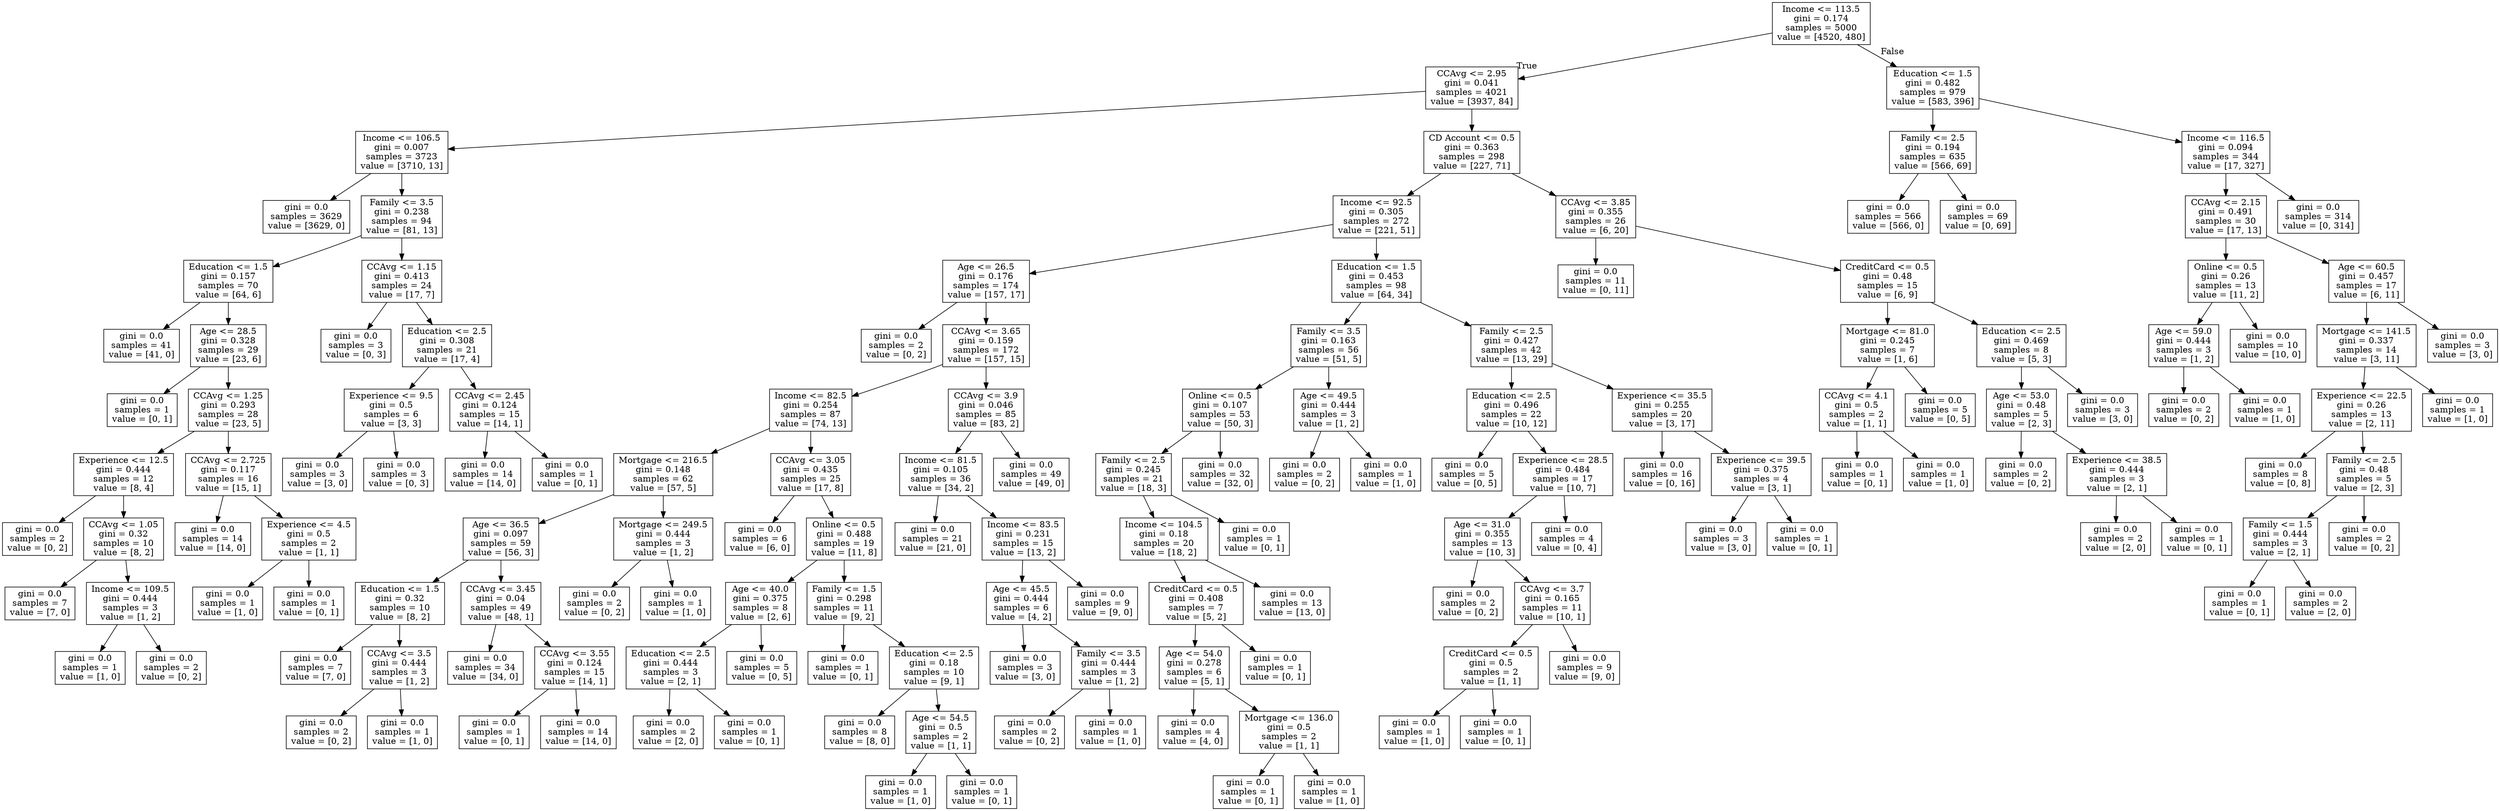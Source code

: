 digraph Tree {
node [shape=box] ;
0 [label="Income <= 113.5\ngini = 0.174\nsamples = 5000\nvalue = [4520, 480]"] ;
1 [label="CCAvg <= 2.95\ngini = 0.041\nsamples = 4021\nvalue = [3937, 84]"] ;
0 -> 1 [labeldistance=2.5, labelangle=45, headlabel="True"] ;
2 [label="Income <= 106.5\ngini = 0.007\nsamples = 3723\nvalue = [3710, 13]"] ;
1 -> 2 ;
3 [label="gini = 0.0\nsamples = 3629\nvalue = [3629, 0]"] ;
2 -> 3 ;
4 [label="Family <= 3.5\ngini = 0.238\nsamples = 94\nvalue = [81, 13]"] ;
2 -> 4 ;
5 [label="Education <= 1.5\ngini = 0.157\nsamples = 70\nvalue = [64, 6]"] ;
4 -> 5 ;
6 [label="gini = 0.0\nsamples = 41\nvalue = [41, 0]"] ;
5 -> 6 ;
7 [label="Age <= 28.5\ngini = 0.328\nsamples = 29\nvalue = [23, 6]"] ;
5 -> 7 ;
8 [label="gini = 0.0\nsamples = 1\nvalue = [0, 1]"] ;
7 -> 8 ;
9 [label="CCAvg <= 1.25\ngini = 0.293\nsamples = 28\nvalue = [23, 5]"] ;
7 -> 9 ;
10 [label="Experience <= 12.5\ngini = 0.444\nsamples = 12\nvalue = [8, 4]"] ;
9 -> 10 ;
11 [label="gini = 0.0\nsamples = 2\nvalue = [0, 2]"] ;
10 -> 11 ;
12 [label="CCAvg <= 1.05\ngini = 0.32\nsamples = 10\nvalue = [8, 2]"] ;
10 -> 12 ;
13 [label="gini = 0.0\nsamples = 7\nvalue = [7, 0]"] ;
12 -> 13 ;
14 [label="Income <= 109.5\ngini = 0.444\nsamples = 3\nvalue = [1, 2]"] ;
12 -> 14 ;
15 [label="gini = 0.0\nsamples = 1\nvalue = [1, 0]"] ;
14 -> 15 ;
16 [label="gini = 0.0\nsamples = 2\nvalue = [0, 2]"] ;
14 -> 16 ;
17 [label="CCAvg <= 2.725\ngini = 0.117\nsamples = 16\nvalue = [15, 1]"] ;
9 -> 17 ;
18 [label="gini = 0.0\nsamples = 14\nvalue = [14, 0]"] ;
17 -> 18 ;
19 [label="Experience <= 4.5\ngini = 0.5\nsamples = 2\nvalue = [1, 1]"] ;
17 -> 19 ;
20 [label="gini = 0.0\nsamples = 1\nvalue = [1, 0]"] ;
19 -> 20 ;
21 [label="gini = 0.0\nsamples = 1\nvalue = [0, 1]"] ;
19 -> 21 ;
22 [label="CCAvg <= 1.15\ngini = 0.413\nsamples = 24\nvalue = [17, 7]"] ;
4 -> 22 ;
23 [label="gini = 0.0\nsamples = 3\nvalue = [0, 3]"] ;
22 -> 23 ;
24 [label="Education <= 2.5\ngini = 0.308\nsamples = 21\nvalue = [17, 4]"] ;
22 -> 24 ;
25 [label="Experience <= 9.5\ngini = 0.5\nsamples = 6\nvalue = [3, 3]"] ;
24 -> 25 ;
26 [label="gini = 0.0\nsamples = 3\nvalue = [3, 0]"] ;
25 -> 26 ;
27 [label="gini = 0.0\nsamples = 3\nvalue = [0, 3]"] ;
25 -> 27 ;
28 [label="CCAvg <= 2.45\ngini = 0.124\nsamples = 15\nvalue = [14, 1]"] ;
24 -> 28 ;
29 [label="gini = 0.0\nsamples = 14\nvalue = [14, 0]"] ;
28 -> 29 ;
30 [label="gini = 0.0\nsamples = 1\nvalue = [0, 1]"] ;
28 -> 30 ;
31 [label="CD Account <= 0.5\ngini = 0.363\nsamples = 298\nvalue = [227, 71]"] ;
1 -> 31 ;
32 [label="Income <= 92.5\ngini = 0.305\nsamples = 272\nvalue = [221, 51]"] ;
31 -> 32 ;
33 [label="Age <= 26.5\ngini = 0.176\nsamples = 174\nvalue = [157, 17]"] ;
32 -> 33 ;
34 [label="gini = 0.0\nsamples = 2\nvalue = [0, 2]"] ;
33 -> 34 ;
35 [label="CCAvg <= 3.65\ngini = 0.159\nsamples = 172\nvalue = [157, 15]"] ;
33 -> 35 ;
36 [label="Income <= 82.5\ngini = 0.254\nsamples = 87\nvalue = [74, 13]"] ;
35 -> 36 ;
37 [label="Mortgage <= 216.5\ngini = 0.148\nsamples = 62\nvalue = [57, 5]"] ;
36 -> 37 ;
38 [label="Age <= 36.5\ngini = 0.097\nsamples = 59\nvalue = [56, 3]"] ;
37 -> 38 ;
39 [label="Education <= 1.5\ngini = 0.32\nsamples = 10\nvalue = [8, 2]"] ;
38 -> 39 ;
40 [label="gini = 0.0\nsamples = 7\nvalue = [7, 0]"] ;
39 -> 40 ;
41 [label="CCAvg <= 3.5\ngini = 0.444\nsamples = 3\nvalue = [1, 2]"] ;
39 -> 41 ;
42 [label="gini = 0.0\nsamples = 2\nvalue = [0, 2]"] ;
41 -> 42 ;
43 [label="gini = 0.0\nsamples = 1\nvalue = [1, 0]"] ;
41 -> 43 ;
44 [label="CCAvg <= 3.45\ngini = 0.04\nsamples = 49\nvalue = [48, 1]"] ;
38 -> 44 ;
45 [label="gini = 0.0\nsamples = 34\nvalue = [34, 0]"] ;
44 -> 45 ;
46 [label="CCAvg <= 3.55\ngini = 0.124\nsamples = 15\nvalue = [14, 1]"] ;
44 -> 46 ;
47 [label="gini = 0.0\nsamples = 1\nvalue = [0, 1]"] ;
46 -> 47 ;
48 [label="gini = 0.0\nsamples = 14\nvalue = [14, 0]"] ;
46 -> 48 ;
49 [label="Mortgage <= 249.5\ngini = 0.444\nsamples = 3\nvalue = [1, 2]"] ;
37 -> 49 ;
50 [label="gini = 0.0\nsamples = 2\nvalue = [0, 2]"] ;
49 -> 50 ;
51 [label="gini = 0.0\nsamples = 1\nvalue = [1, 0]"] ;
49 -> 51 ;
52 [label="CCAvg <= 3.05\ngini = 0.435\nsamples = 25\nvalue = [17, 8]"] ;
36 -> 52 ;
53 [label="gini = 0.0\nsamples = 6\nvalue = [6, 0]"] ;
52 -> 53 ;
54 [label="Online <= 0.5\ngini = 0.488\nsamples = 19\nvalue = [11, 8]"] ;
52 -> 54 ;
55 [label="Age <= 40.0\ngini = 0.375\nsamples = 8\nvalue = [2, 6]"] ;
54 -> 55 ;
56 [label="Education <= 2.5\ngini = 0.444\nsamples = 3\nvalue = [2, 1]"] ;
55 -> 56 ;
57 [label="gini = 0.0\nsamples = 2\nvalue = [2, 0]"] ;
56 -> 57 ;
58 [label="gini = 0.0\nsamples = 1\nvalue = [0, 1]"] ;
56 -> 58 ;
59 [label="gini = 0.0\nsamples = 5\nvalue = [0, 5]"] ;
55 -> 59 ;
60 [label="Family <= 1.5\ngini = 0.298\nsamples = 11\nvalue = [9, 2]"] ;
54 -> 60 ;
61 [label="gini = 0.0\nsamples = 1\nvalue = [0, 1]"] ;
60 -> 61 ;
62 [label="Education <= 2.5\ngini = 0.18\nsamples = 10\nvalue = [9, 1]"] ;
60 -> 62 ;
63 [label="gini = 0.0\nsamples = 8\nvalue = [8, 0]"] ;
62 -> 63 ;
64 [label="Age <= 54.5\ngini = 0.5\nsamples = 2\nvalue = [1, 1]"] ;
62 -> 64 ;
65 [label="gini = 0.0\nsamples = 1\nvalue = [1, 0]"] ;
64 -> 65 ;
66 [label="gini = 0.0\nsamples = 1\nvalue = [0, 1]"] ;
64 -> 66 ;
67 [label="CCAvg <= 3.9\ngini = 0.046\nsamples = 85\nvalue = [83, 2]"] ;
35 -> 67 ;
68 [label="Income <= 81.5\ngini = 0.105\nsamples = 36\nvalue = [34, 2]"] ;
67 -> 68 ;
69 [label="gini = 0.0\nsamples = 21\nvalue = [21, 0]"] ;
68 -> 69 ;
70 [label="Income <= 83.5\ngini = 0.231\nsamples = 15\nvalue = [13, 2]"] ;
68 -> 70 ;
71 [label="Age <= 45.5\ngini = 0.444\nsamples = 6\nvalue = [4, 2]"] ;
70 -> 71 ;
72 [label="gini = 0.0\nsamples = 3\nvalue = [3, 0]"] ;
71 -> 72 ;
73 [label="Family <= 3.5\ngini = 0.444\nsamples = 3\nvalue = [1, 2]"] ;
71 -> 73 ;
74 [label="gini = 0.0\nsamples = 2\nvalue = [0, 2]"] ;
73 -> 74 ;
75 [label="gini = 0.0\nsamples = 1\nvalue = [1, 0]"] ;
73 -> 75 ;
76 [label="gini = 0.0\nsamples = 9\nvalue = [9, 0]"] ;
70 -> 76 ;
77 [label="gini = 0.0\nsamples = 49\nvalue = [49, 0]"] ;
67 -> 77 ;
78 [label="Education <= 1.5\ngini = 0.453\nsamples = 98\nvalue = [64, 34]"] ;
32 -> 78 ;
79 [label="Family <= 3.5\ngini = 0.163\nsamples = 56\nvalue = [51, 5]"] ;
78 -> 79 ;
80 [label="Online <= 0.5\ngini = 0.107\nsamples = 53\nvalue = [50, 3]"] ;
79 -> 80 ;
81 [label="Family <= 2.5\ngini = 0.245\nsamples = 21\nvalue = [18, 3]"] ;
80 -> 81 ;
82 [label="Income <= 104.5\ngini = 0.18\nsamples = 20\nvalue = [18, 2]"] ;
81 -> 82 ;
83 [label="CreditCard <= 0.5\ngini = 0.408\nsamples = 7\nvalue = [5, 2]"] ;
82 -> 83 ;
84 [label="Age <= 54.0\ngini = 0.278\nsamples = 6\nvalue = [5, 1]"] ;
83 -> 84 ;
85 [label="gini = 0.0\nsamples = 4\nvalue = [4, 0]"] ;
84 -> 85 ;
86 [label="Mortgage <= 136.0\ngini = 0.5\nsamples = 2\nvalue = [1, 1]"] ;
84 -> 86 ;
87 [label="gini = 0.0\nsamples = 1\nvalue = [0, 1]"] ;
86 -> 87 ;
88 [label="gini = 0.0\nsamples = 1\nvalue = [1, 0]"] ;
86 -> 88 ;
89 [label="gini = 0.0\nsamples = 1\nvalue = [0, 1]"] ;
83 -> 89 ;
90 [label="gini = 0.0\nsamples = 13\nvalue = [13, 0]"] ;
82 -> 90 ;
91 [label="gini = 0.0\nsamples = 1\nvalue = [0, 1]"] ;
81 -> 91 ;
92 [label="gini = 0.0\nsamples = 32\nvalue = [32, 0]"] ;
80 -> 92 ;
93 [label="Age <= 49.5\ngini = 0.444\nsamples = 3\nvalue = [1, 2]"] ;
79 -> 93 ;
94 [label="gini = 0.0\nsamples = 2\nvalue = [0, 2]"] ;
93 -> 94 ;
95 [label="gini = 0.0\nsamples = 1\nvalue = [1, 0]"] ;
93 -> 95 ;
96 [label="Family <= 2.5\ngini = 0.427\nsamples = 42\nvalue = [13, 29]"] ;
78 -> 96 ;
97 [label="Education <= 2.5\ngini = 0.496\nsamples = 22\nvalue = [10, 12]"] ;
96 -> 97 ;
98 [label="gini = 0.0\nsamples = 5\nvalue = [0, 5]"] ;
97 -> 98 ;
99 [label="Experience <= 28.5\ngini = 0.484\nsamples = 17\nvalue = [10, 7]"] ;
97 -> 99 ;
100 [label="Age <= 31.0\ngini = 0.355\nsamples = 13\nvalue = [10, 3]"] ;
99 -> 100 ;
101 [label="gini = 0.0\nsamples = 2\nvalue = [0, 2]"] ;
100 -> 101 ;
102 [label="CCAvg <= 3.7\ngini = 0.165\nsamples = 11\nvalue = [10, 1]"] ;
100 -> 102 ;
103 [label="CreditCard <= 0.5\ngini = 0.5\nsamples = 2\nvalue = [1, 1]"] ;
102 -> 103 ;
104 [label="gini = 0.0\nsamples = 1\nvalue = [1, 0]"] ;
103 -> 104 ;
105 [label="gini = 0.0\nsamples = 1\nvalue = [0, 1]"] ;
103 -> 105 ;
106 [label="gini = 0.0\nsamples = 9\nvalue = [9, 0]"] ;
102 -> 106 ;
107 [label="gini = 0.0\nsamples = 4\nvalue = [0, 4]"] ;
99 -> 107 ;
108 [label="Experience <= 35.5\ngini = 0.255\nsamples = 20\nvalue = [3, 17]"] ;
96 -> 108 ;
109 [label="gini = 0.0\nsamples = 16\nvalue = [0, 16]"] ;
108 -> 109 ;
110 [label="Experience <= 39.5\ngini = 0.375\nsamples = 4\nvalue = [3, 1]"] ;
108 -> 110 ;
111 [label="gini = 0.0\nsamples = 3\nvalue = [3, 0]"] ;
110 -> 111 ;
112 [label="gini = 0.0\nsamples = 1\nvalue = [0, 1]"] ;
110 -> 112 ;
113 [label="CCAvg <= 3.85\ngini = 0.355\nsamples = 26\nvalue = [6, 20]"] ;
31 -> 113 ;
114 [label="gini = 0.0\nsamples = 11\nvalue = [0, 11]"] ;
113 -> 114 ;
115 [label="CreditCard <= 0.5\ngini = 0.48\nsamples = 15\nvalue = [6, 9]"] ;
113 -> 115 ;
116 [label="Mortgage <= 81.0\ngini = 0.245\nsamples = 7\nvalue = [1, 6]"] ;
115 -> 116 ;
117 [label="CCAvg <= 4.1\ngini = 0.5\nsamples = 2\nvalue = [1, 1]"] ;
116 -> 117 ;
118 [label="gini = 0.0\nsamples = 1\nvalue = [0, 1]"] ;
117 -> 118 ;
119 [label="gini = 0.0\nsamples = 1\nvalue = [1, 0]"] ;
117 -> 119 ;
120 [label="gini = 0.0\nsamples = 5\nvalue = [0, 5]"] ;
116 -> 120 ;
121 [label="Education <= 2.5\ngini = 0.469\nsamples = 8\nvalue = [5, 3]"] ;
115 -> 121 ;
122 [label="Age <= 53.0\ngini = 0.48\nsamples = 5\nvalue = [2, 3]"] ;
121 -> 122 ;
123 [label="gini = 0.0\nsamples = 2\nvalue = [0, 2]"] ;
122 -> 123 ;
124 [label="Experience <= 38.5\ngini = 0.444\nsamples = 3\nvalue = [2, 1]"] ;
122 -> 124 ;
125 [label="gini = 0.0\nsamples = 2\nvalue = [2, 0]"] ;
124 -> 125 ;
126 [label="gini = 0.0\nsamples = 1\nvalue = [0, 1]"] ;
124 -> 126 ;
127 [label="gini = 0.0\nsamples = 3\nvalue = [3, 0]"] ;
121 -> 127 ;
128 [label="Education <= 1.5\ngini = 0.482\nsamples = 979\nvalue = [583, 396]"] ;
0 -> 128 [labeldistance=2.5, labelangle=-45, headlabel="False"] ;
129 [label="Family <= 2.5\ngini = 0.194\nsamples = 635\nvalue = [566, 69]"] ;
128 -> 129 ;
130 [label="gini = 0.0\nsamples = 566\nvalue = [566, 0]"] ;
129 -> 130 ;
131 [label="gini = 0.0\nsamples = 69\nvalue = [0, 69]"] ;
129 -> 131 ;
132 [label="Income <= 116.5\ngini = 0.094\nsamples = 344\nvalue = [17, 327]"] ;
128 -> 132 ;
133 [label="CCAvg <= 2.15\ngini = 0.491\nsamples = 30\nvalue = [17, 13]"] ;
132 -> 133 ;
134 [label="Online <= 0.5\ngini = 0.26\nsamples = 13\nvalue = [11, 2]"] ;
133 -> 134 ;
135 [label="Age <= 59.0\ngini = 0.444\nsamples = 3\nvalue = [1, 2]"] ;
134 -> 135 ;
136 [label="gini = 0.0\nsamples = 2\nvalue = [0, 2]"] ;
135 -> 136 ;
137 [label="gini = 0.0\nsamples = 1\nvalue = [1, 0]"] ;
135 -> 137 ;
138 [label="gini = 0.0\nsamples = 10\nvalue = [10, 0]"] ;
134 -> 138 ;
139 [label="Age <= 60.5\ngini = 0.457\nsamples = 17\nvalue = [6, 11]"] ;
133 -> 139 ;
140 [label="Mortgage <= 141.5\ngini = 0.337\nsamples = 14\nvalue = [3, 11]"] ;
139 -> 140 ;
141 [label="Experience <= 22.5\ngini = 0.26\nsamples = 13\nvalue = [2, 11]"] ;
140 -> 141 ;
142 [label="gini = 0.0\nsamples = 8\nvalue = [0, 8]"] ;
141 -> 142 ;
143 [label="Family <= 2.5\ngini = 0.48\nsamples = 5\nvalue = [2, 3]"] ;
141 -> 143 ;
144 [label="Family <= 1.5\ngini = 0.444\nsamples = 3\nvalue = [2, 1]"] ;
143 -> 144 ;
145 [label="gini = 0.0\nsamples = 1\nvalue = [0, 1]"] ;
144 -> 145 ;
146 [label="gini = 0.0\nsamples = 2\nvalue = [2, 0]"] ;
144 -> 146 ;
147 [label="gini = 0.0\nsamples = 2\nvalue = [0, 2]"] ;
143 -> 147 ;
148 [label="gini = 0.0\nsamples = 1\nvalue = [1, 0]"] ;
140 -> 148 ;
149 [label="gini = 0.0\nsamples = 3\nvalue = [3, 0]"] ;
139 -> 149 ;
150 [label="gini = 0.0\nsamples = 314\nvalue = [0, 314]"] ;
132 -> 150 ;
}